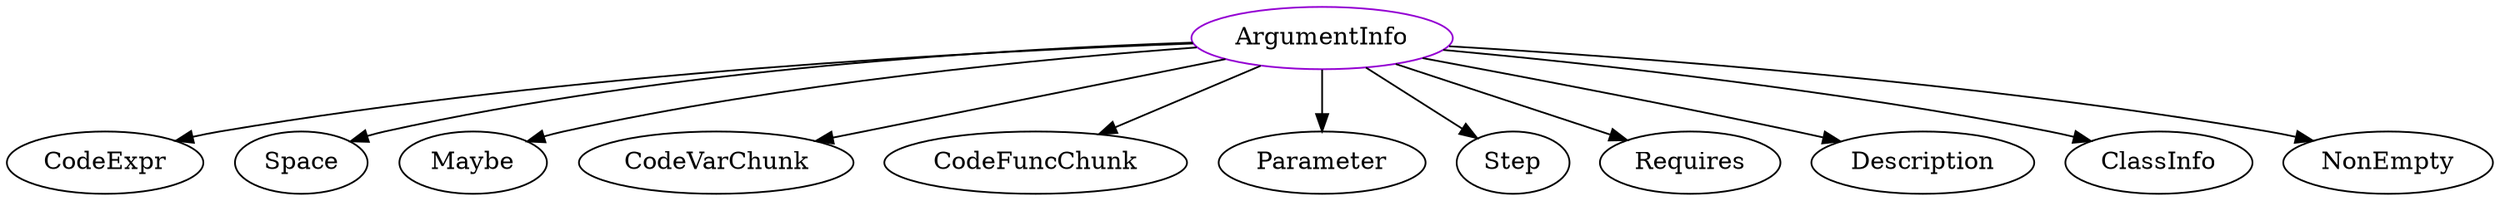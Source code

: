 digraph argumentinfo{
ArgumentInfo -> CodeExpr;
ArgumentInfo -> Space;
ArgumentInfo -> Maybe;
ArgumentInfo -> CodeVarChunk;
ArgumentInfo -> CodeFuncChunk;
ArgumentInfo -> Parameter;
ArgumentInfo -> Step;
ArgumentInfo -> Requires;
ArgumentInfo -> Description;
ArgumentInfo -> ClassInfo;
ArgumentInfo -> NonEmpty;
ArgumentInfo	[shape=oval, color=darkviolet, label="ArgumentInfo"];
}
